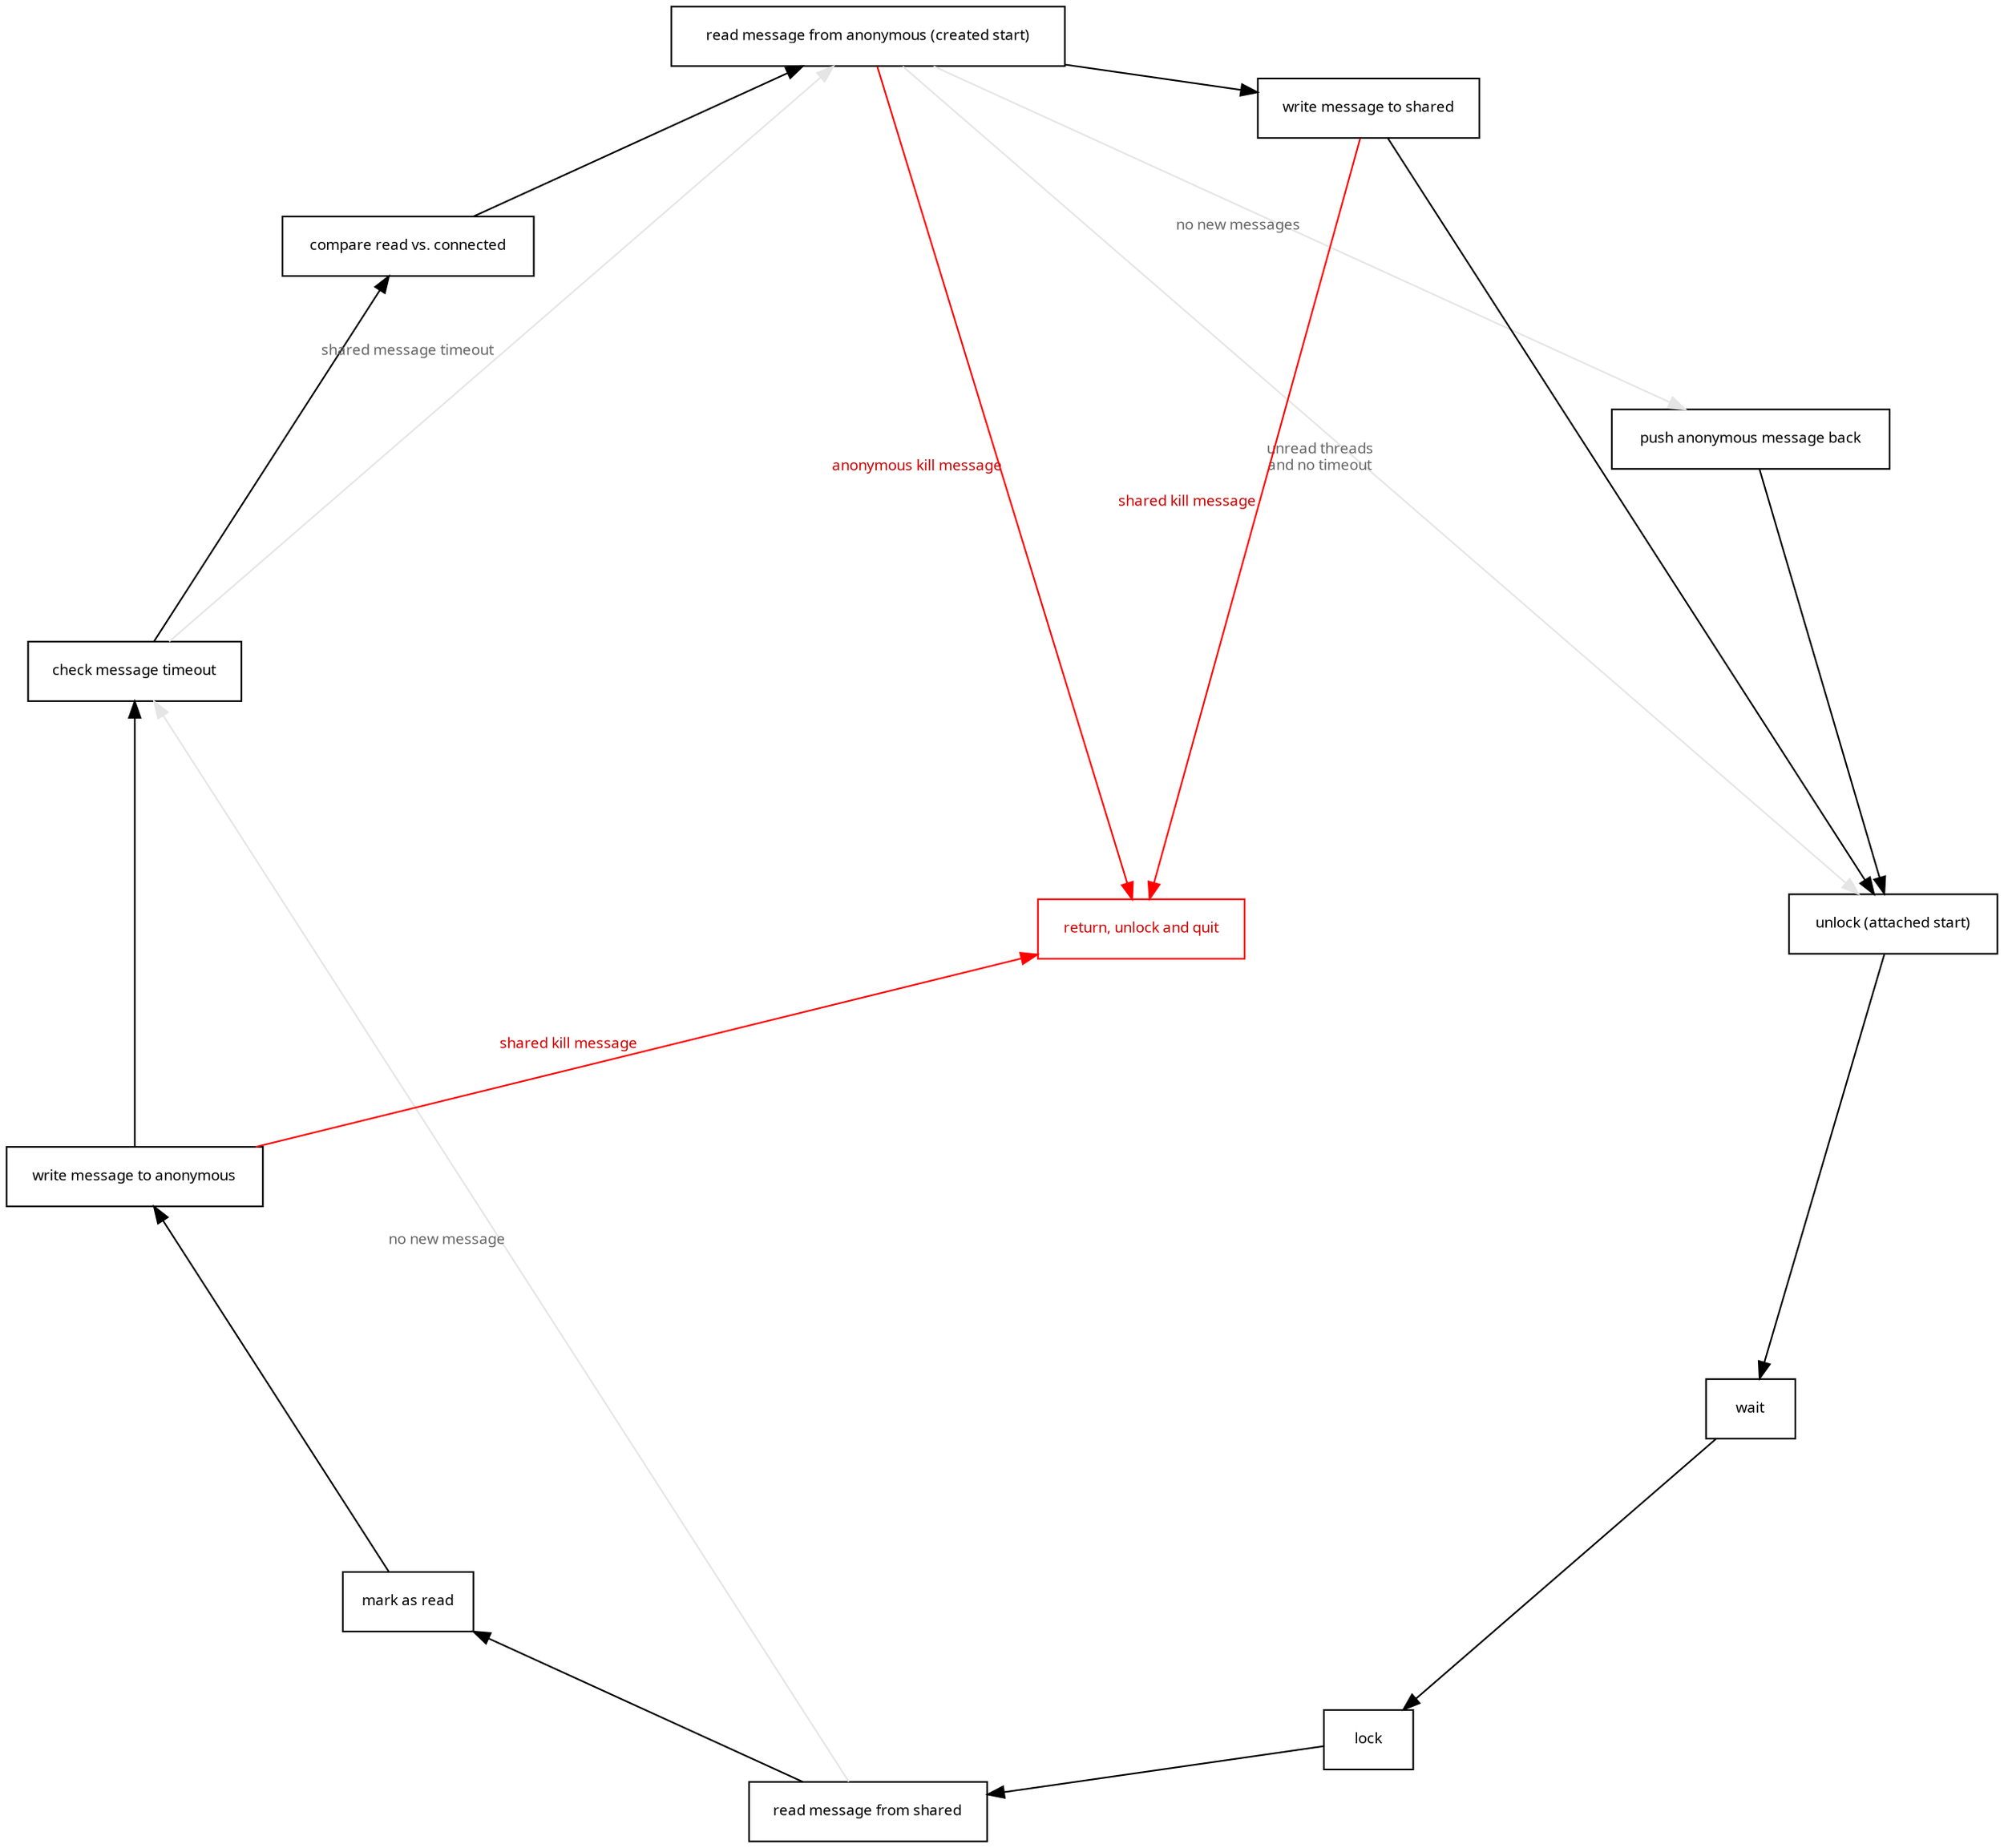 /* generated with loopgen.sh */
        digraph shcon_msg_loop {
	graph [bb="0,0,1204,1110.4",
		layout=neato
	];
	node [fontname="Sans-Serif",
		fontsize=9,
		label="\N",
		shape=box
	];
	edge [fontname="Sans-Serif",
		fontsize=9
	];
	node0	 [height=0.5,
		label=wait,
		pos="1054.8,261.78!",
		width=0.75];
	node1	 [height=0.5,
		label=lock,
		pos="823.69,61.52!",
		width=0.75];
	node0 -> node1	 [pos="e,844.72,79.748 1033.9,243.65 992.39,207.7 899.62,127.32 852.44,86.432!"];
	node2	 [height=0.5,
		label="read message from shared",
		pos="521,18!",
		width=2];
	node1 -> node2	 [pos="e,593.25,28.389 796.56,57.62 753.52,51.431 667.85,39.115 603.4,29.848!"];
	node3	 [height=0.5,
		label="mark as read",
		pos="242.83,145.04!",
		width=1.0972];
	node2 -> node3	 [pos="e,282.25,127.03 481.44,36.066 431.49,58.877 345.58,98.112 291.61,122.76!"];
	node4	 [height=0.5,
		label="write message to anonymous",
		pos="77.5,402.29!",
		width=2.1528];
	node3 -> node4	 [pos="e,89.113,384.22 231.2,163.12 202.51,207.78 128.2,323.4 94.532,375.79!"];
	node5	 [height=0.5,
		label="check message timeout",
		pos="77.5,708.1!",
		width=1.7917];
	node4 -> node5	 [pos="e,77.5,689.98 77.5,420.51 77.5,471.82 77.5,617.84 77.5,679.77!"];
	node6	 [height=0.5,
		label="compare read vs. connected",
		pos="242.83,965.35!",
		width=2.1111];
	node5 -> node6	 [pos="e,231.22,947.28 89.126,726.19 117.82,770.84 192.13,886.46 225.8,938.85!"];
	node7	 [height=0.5,
		label="read message from anonymous (created start)",
		pos="521,1092.4!",
		width=3.3056];
	node6 -> node7	 [pos="e,481.57,1074.4 282.39,983.42 332.34,1006.2 418.25,1045.5 472.21,1070.1!"];
	node8	 [height=0.5,
		label="write message to shared",
		pos="823.69,1048.9!",
		width=1.8611];
	node7 -> node8	 [pos="e,756.54,1058.5 640.19,1075.3 675.87,1070.1 714.05,1064.6 746.29,1060!"];
	node9	 [height=0.5,
		label="push anonymous message back",
		pos="1054.8,848.61!",
		width=2.3333];
	node8 -> node9	 [pos="e,1033.8,866.84 844.6,1030.7 886.09,994.79 978.86,914.41 1026,873.52!",
		style=invis];
	node10	 [height=0.5,
		label="unlock (attached start)",
		pos="1141,555.19!",
		width=1.75];
	node9 -> node10	 [pos="e,1135.6,573.54 1060.2,830.26 1074.8,780.55 1115.2,643.05 1132.7,583.41!"];
	node10 -> node0	 [pos="e,1060.2,280.13 1135.6,536.84 1121,487.13 1080.6,349.64 1063.1,289.99!"];
	nodek	 [color=red,
		fontcolor=red3,
		height=0.5,
		label="return, unlock and quit",
		pos="686.23,552.19!",
		width=1.7361];
        
node2 -> node5 [label="no new message",color=grey90,fontcolor=grey40];
node4 -> nodek [label="shared kill message",color=red,fontcolor=red3];
node5 -> node7 [label="shared message timeout",color=grey90,fontcolor=grey40];
node7 -> node9 [label="no new messages",color=grey90,fontcolor=grey40];
node7 -> node10 [label="unread threads
and no timeout",color=grey90,fontcolor=grey40];
node7 -> nodek [label="anonymous kill message",color=red,fontcolor=red3];
node8 -> nodek [label="shared kill message",color=red,fontcolor=red3];
node8 -> node10;
inputscale=72;
    }